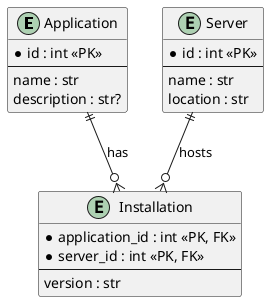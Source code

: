@startuml

entity "Application" as Application {
  *id : int <<PK>>
  --
  name : str
  description : str?
}

entity "Server" as Server {
  *id : int <<PK>>
  --
  name : str
  location : str
}

entity "Installation" as Installation {
  *application_id : int <<PK, FK>>
  *server_id : int <<PK, FK>>
  --
  version : str
}

Application ||--o{ Installation : "has"
Server      ||--o{ Installation : "hosts"

@enduml
